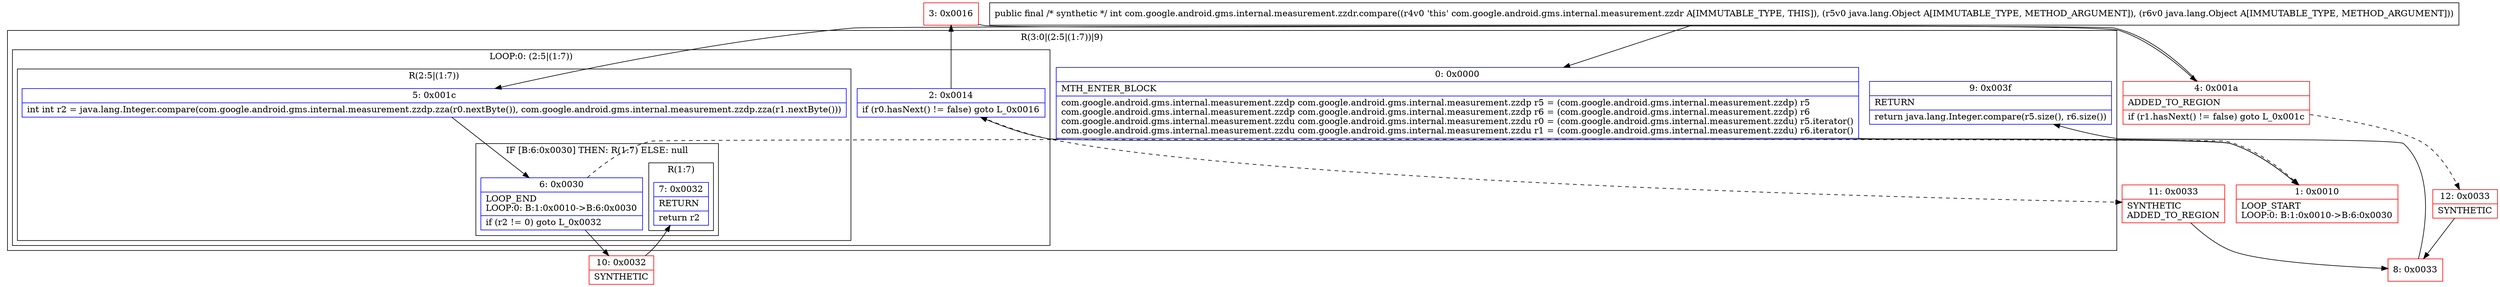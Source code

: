 digraph "CFG forcom.google.android.gms.internal.measurement.zzdr.compare(Ljava\/lang\/Object;Ljava\/lang\/Object;)I" {
subgraph cluster_Region_1701300636 {
label = "R(3:0|(2:5|(1:7))|9)";
node [shape=record,color=blue];
Node_0 [shape=record,label="{0\:\ 0x0000|MTH_ENTER_BLOCK\l|com.google.android.gms.internal.measurement.zzdp com.google.android.gms.internal.measurement.zzdp r5 = (com.google.android.gms.internal.measurement.zzdp) r5\lcom.google.android.gms.internal.measurement.zzdp com.google.android.gms.internal.measurement.zzdp r6 = (com.google.android.gms.internal.measurement.zzdp) r6\lcom.google.android.gms.internal.measurement.zzdu com.google.android.gms.internal.measurement.zzdu r0 = (com.google.android.gms.internal.measurement.zzdu) r5.iterator()\lcom.google.android.gms.internal.measurement.zzdu com.google.android.gms.internal.measurement.zzdu r1 = (com.google.android.gms.internal.measurement.zzdu) r6.iterator()\l}"];
subgraph cluster_LoopRegion_460479424 {
label = "LOOP:0: (2:5|(1:7))";
node [shape=record,color=blue];
Node_2 [shape=record,label="{2\:\ 0x0014|if (r0.hasNext() != false) goto L_0x0016\l}"];
subgraph cluster_Region_837283922 {
label = "R(2:5|(1:7))";
node [shape=record,color=blue];
Node_5 [shape=record,label="{5\:\ 0x001c|int int r2 = java.lang.Integer.compare(com.google.android.gms.internal.measurement.zzdp.zza(r0.nextByte()), com.google.android.gms.internal.measurement.zzdp.zza(r1.nextByte()))\l}"];
subgraph cluster_IfRegion_207504497 {
label = "IF [B:6:0x0030] THEN: R(1:7) ELSE: null";
node [shape=record,color=blue];
Node_6 [shape=record,label="{6\:\ 0x0030|LOOP_END\lLOOP:0: B:1:0x0010\-\>B:6:0x0030\l|if (r2 != 0) goto L_0x0032\l}"];
subgraph cluster_Region_1462654799 {
label = "R(1:7)";
node [shape=record,color=blue];
Node_7 [shape=record,label="{7\:\ 0x0032|RETURN\l|return r2\l}"];
}
}
}
}
Node_9 [shape=record,label="{9\:\ 0x003f|RETURN\l|return java.lang.Integer.compare(r5.size(), r6.size())\l}"];
}
Node_1 [shape=record,color=red,label="{1\:\ 0x0010|LOOP_START\lLOOP:0: B:1:0x0010\-\>B:6:0x0030\l}"];
Node_3 [shape=record,color=red,label="{3\:\ 0x0016}"];
Node_4 [shape=record,color=red,label="{4\:\ 0x001a|ADDED_TO_REGION\l|if (r1.hasNext() != false) goto L_0x001c\l}"];
Node_8 [shape=record,color=red,label="{8\:\ 0x0033}"];
Node_10 [shape=record,color=red,label="{10\:\ 0x0032|SYNTHETIC\l}"];
Node_11 [shape=record,color=red,label="{11\:\ 0x0033|SYNTHETIC\lADDED_TO_REGION\l}"];
Node_12 [shape=record,color=red,label="{12\:\ 0x0033|SYNTHETIC\l}"];
MethodNode[shape=record,label="{public final \/* synthetic *\/ int com.google.android.gms.internal.measurement.zzdr.compare((r4v0 'this' com.google.android.gms.internal.measurement.zzdr A[IMMUTABLE_TYPE, THIS]), (r5v0 java.lang.Object A[IMMUTABLE_TYPE, METHOD_ARGUMENT]), (r6v0 java.lang.Object A[IMMUTABLE_TYPE, METHOD_ARGUMENT])) }"];
MethodNode -> Node_0;
Node_0 -> Node_1;
Node_2 -> Node_3;
Node_2 -> Node_11[style=dashed];
Node_5 -> Node_6;
Node_6 -> Node_1[style=dashed];
Node_6 -> Node_10;
Node_1 -> Node_2;
Node_3 -> Node_4;
Node_4 -> Node_5;
Node_4 -> Node_12[style=dashed];
Node_8 -> Node_9;
Node_10 -> Node_7;
Node_11 -> Node_8;
Node_12 -> Node_8;
}

